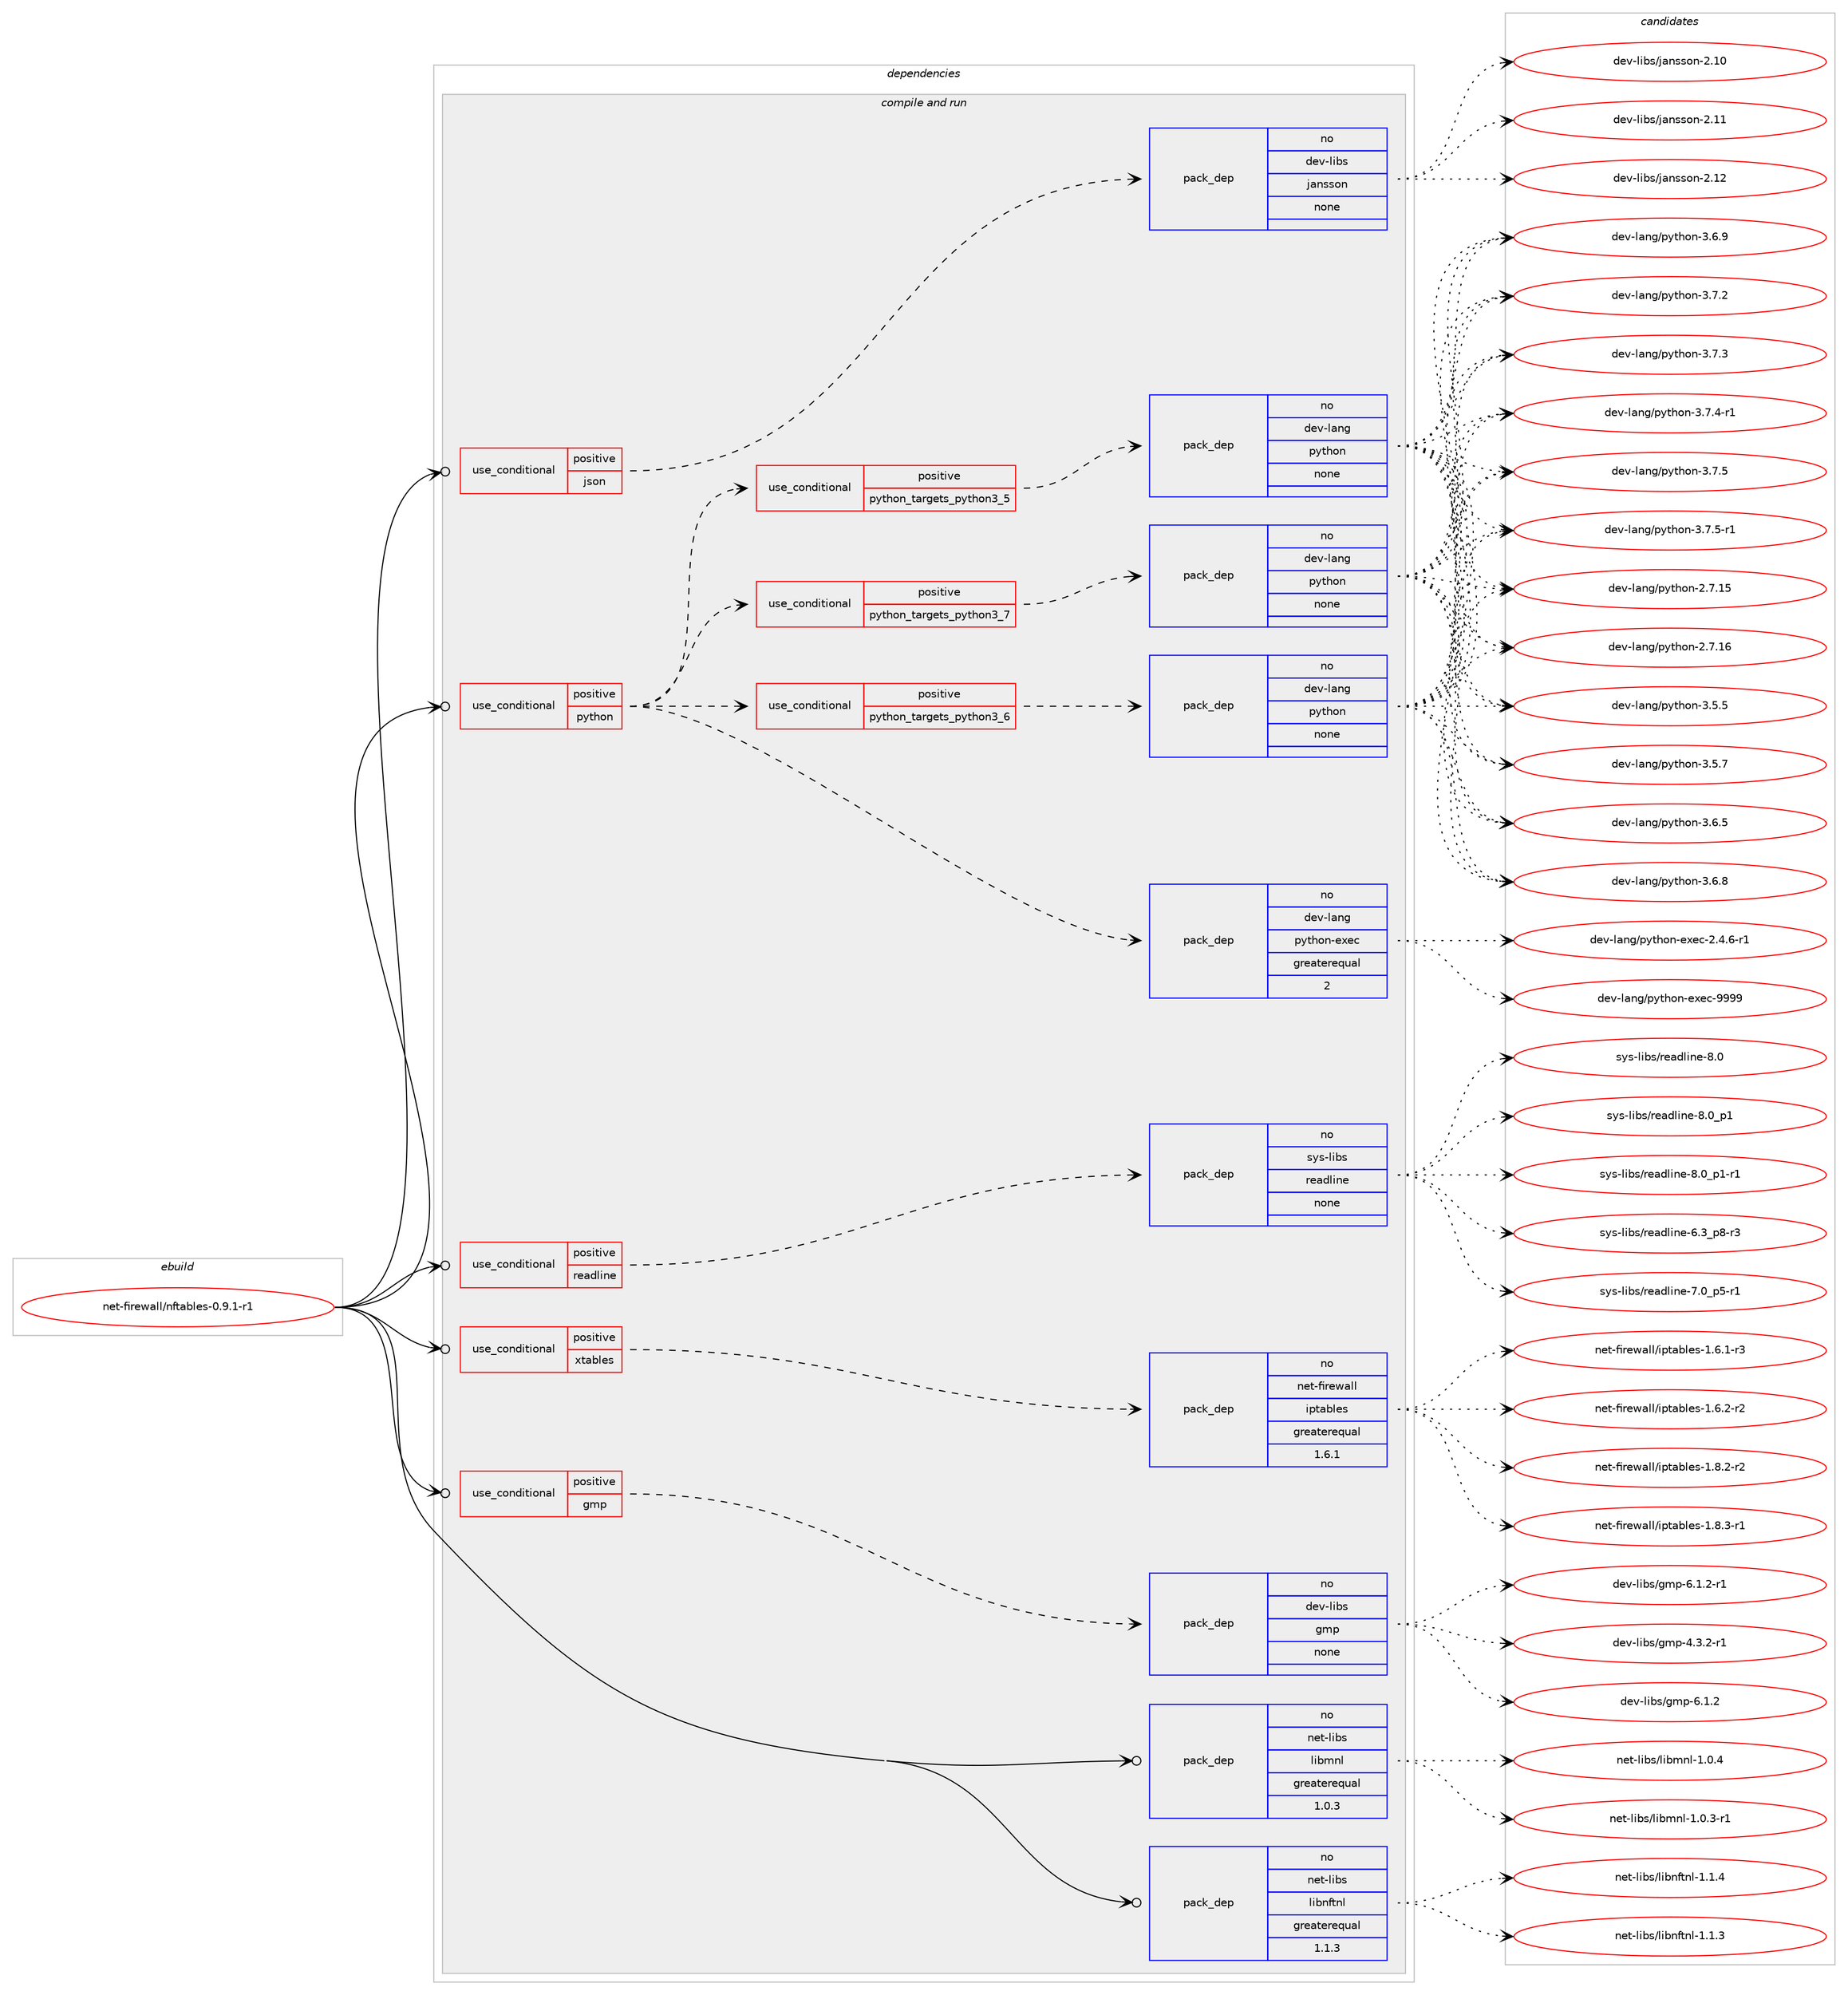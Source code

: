 digraph prolog {

# *************
# Graph options
# *************

newrank=true;
concentrate=true;
compound=true;
graph [rankdir=LR,fontname=Helvetica,fontsize=10,ranksep=1.5];#, ranksep=2.5, nodesep=0.2];
edge  [arrowhead=vee];
node  [fontname=Helvetica,fontsize=10];

# **********
# The ebuild
# **********

subgraph cluster_leftcol {
color=gray;
rank=same;
label=<<i>ebuild</i>>;
id [label="net-firewall/nftables-0.9.1-r1", color=red, width=4, href="../net-firewall/nftables-0.9.1-r1.svg"];
}

# ****************
# The dependencies
# ****************

subgraph cluster_midcol {
color=gray;
label=<<i>dependencies</i>>;
subgraph cluster_compile {
fillcolor="#eeeeee";
style=filled;
label=<<i>compile</i>>;
}
subgraph cluster_compileandrun {
fillcolor="#eeeeee";
style=filled;
label=<<i>compile and run</i>>;
subgraph cond199561 {
dependency819264 [label=<<TABLE BORDER="0" CELLBORDER="1" CELLSPACING="0" CELLPADDING="4"><TR><TD ROWSPAN="3" CELLPADDING="10">use_conditional</TD></TR><TR><TD>positive</TD></TR><TR><TD>gmp</TD></TR></TABLE>>, shape=none, color=red];
subgraph pack605373 {
dependency819265 [label=<<TABLE BORDER="0" CELLBORDER="1" CELLSPACING="0" CELLPADDING="4" WIDTH="220"><TR><TD ROWSPAN="6" CELLPADDING="30">pack_dep</TD></TR><TR><TD WIDTH="110">no</TD></TR><TR><TD>dev-libs</TD></TR><TR><TD>gmp</TD></TR><TR><TD>none</TD></TR><TR><TD></TD></TR></TABLE>>, shape=none, color=blue];
}
dependency819264:e -> dependency819265:w [weight=20,style="dashed",arrowhead="vee"];
}
id:e -> dependency819264:w [weight=20,style="solid",arrowhead="odotvee"];
subgraph cond199562 {
dependency819266 [label=<<TABLE BORDER="0" CELLBORDER="1" CELLSPACING="0" CELLPADDING="4"><TR><TD ROWSPAN="3" CELLPADDING="10">use_conditional</TD></TR><TR><TD>positive</TD></TR><TR><TD>json</TD></TR></TABLE>>, shape=none, color=red];
subgraph pack605374 {
dependency819267 [label=<<TABLE BORDER="0" CELLBORDER="1" CELLSPACING="0" CELLPADDING="4" WIDTH="220"><TR><TD ROWSPAN="6" CELLPADDING="30">pack_dep</TD></TR><TR><TD WIDTH="110">no</TD></TR><TR><TD>dev-libs</TD></TR><TR><TD>jansson</TD></TR><TR><TD>none</TD></TR><TR><TD></TD></TR></TABLE>>, shape=none, color=blue];
}
dependency819266:e -> dependency819267:w [weight=20,style="dashed",arrowhead="vee"];
}
id:e -> dependency819266:w [weight=20,style="solid",arrowhead="odotvee"];
subgraph cond199563 {
dependency819268 [label=<<TABLE BORDER="0" CELLBORDER="1" CELLSPACING="0" CELLPADDING="4"><TR><TD ROWSPAN="3" CELLPADDING="10">use_conditional</TD></TR><TR><TD>positive</TD></TR><TR><TD>python</TD></TR></TABLE>>, shape=none, color=red];
subgraph cond199564 {
dependency819269 [label=<<TABLE BORDER="0" CELLBORDER="1" CELLSPACING="0" CELLPADDING="4"><TR><TD ROWSPAN="3" CELLPADDING="10">use_conditional</TD></TR><TR><TD>positive</TD></TR><TR><TD>python_targets_python3_5</TD></TR></TABLE>>, shape=none, color=red];
subgraph pack605375 {
dependency819270 [label=<<TABLE BORDER="0" CELLBORDER="1" CELLSPACING="0" CELLPADDING="4" WIDTH="220"><TR><TD ROWSPAN="6" CELLPADDING="30">pack_dep</TD></TR><TR><TD WIDTH="110">no</TD></TR><TR><TD>dev-lang</TD></TR><TR><TD>python</TD></TR><TR><TD>none</TD></TR><TR><TD></TD></TR></TABLE>>, shape=none, color=blue];
}
dependency819269:e -> dependency819270:w [weight=20,style="dashed",arrowhead="vee"];
}
dependency819268:e -> dependency819269:w [weight=20,style="dashed",arrowhead="vee"];
subgraph cond199565 {
dependency819271 [label=<<TABLE BORDER="0" CELLBORDER="1" CELLSPACING="0" CELLPADDING="4"><TR><TD ROWSPAN="3" CELLPADDING="10">use_conditional</TD></TR><TR><TD>positive</TD></TR><TR><TD>python_targets_python3_6</TD></TR></TABLE>>, shape=none, color=red];
subgraph pack605376 {
dependency819272 [label=<<TABLE BORDER="0" CELLBORDER="1" CELLSPACING="0" CELLPADDING="4" WIDTH="220"><TR><TD ROWSPAN="6" CELLPADDING="30">pack_dep</TD></TR><TR><TD WIDTH="110">no</TD></TR><TR><TD>dev-lang</TD></TR><TR><TD>python</TD></TR><TR><TD>none</TD></TR><TR><TD></TD></TR></TABLE>>, shape=none, color=blue];
}
dependency819271:e -> dependency819272:w [weight=20,style="dashed",arrowhead="vee"];
}
dependency819268:e -> dependency819271:w [weight=20,style="dashed",arrowhead="vee"];
subgraph cond199566 {
dependency819273 [label=<<TABLE BORDER="0" CELLBORDER="1" CELLSPACING="0" CELLPADDING="4"><TR><TD ROWSPAN="3" CELLPADDING="10">use_conditional</TD></TR><TR><TD>positive</TD></TR><TR><TD>python_targets_python3_7</TD></TR></TABLE>>, shape=none, color=red];
subgraph pack605377 {
dependency819274 [label=<<TABLE BORDER="0" CELLBORDER="1" CELLSPACING="0" CELLPADDING="4" WIDTH="220"><TR><TD ROWSPAN="6" CELLPADDING="30">pack_dep</TD></TR><TR><TD WIDTH="110">no</TD></TR><TR><TD>dev-lang</TD></TR><TR><TD>python</TD></TR><TR><TD>none</TD></TR><TR><TD></TD></TR></TABLE>>, shape=none, color=blue];
}
dependency819273:e -> dependency819274:w [weight=20,style="dashed",arrowhead="vee"];
}
dependency819268:e -> dependency819273:w [weight=20,style="dashed",arrowhead="vee"];
subgraph pack605378 {
dependency819275 [label=<<TABLE BORDER="0" CELLBORDER="1" CELLSPACING="0" CELLPADDING="4" WIDTH="220"><TR><TD ROWSPAN="6" CELLPADDING="30">pack_dep</TD></TR><TR><TD WIDTH="110">no</TD></TR><TR><TD>dev-lang</TD></TR><TR><TD>python-exec</TD></TR><TR><TD>greaterequal</TD></TR><TR><TD>2</TD></TR></TABLE>>, shape=none, color=blue];
}
dependency819268:e -> dependency819275:w [weight=20,style="dashed",arrowhead="vee"];
}
id:e -> dependency819268:w [weight=20,style="solid",arrowhead="odotvee"];
subgraph cond199567 {
dependency819276 [label=<<TABLE BORDER="0" CELLBORDER="1" CELLSPACING="0" CELLPADDING="4"><TR><TD ROWSPAN="3" CELLPADDING="10">use_conditional</TD></TR><TR><TD>positive</TD></TR><TR><TD>readline</TD></TR></TABLE>>, shape=none, color=red];
subgraph pack605379 {
dependency819277 [label=<<TABLE BORDER="0" CELLBORDER="1" CELLSPACING="0" CELLPADDING="4" WIDTH="220"><TR><TD ROWSPAN="6" CELLPADDING="30">pack_dep</TD></TR><TR><TD WIDTH="110">no</TD></TR><TR><TD>sys-libs</TD></TR><TR><TD>readline</TD></TR><TR><TD>none</TD></TR><TR><TD></TD></TR></TABLE>>, shape=none, color=blue];
}
dependency819276:e -> dependency819277:w [weight=20,style="dashed",arrowhead="vee"];
}
id:e -> dependency819276:w [weight=20,style="solid",arrowhead="odotvee"];
subgraph cond199568 {
dependency819278 [label=<<TABLE BORDER="0" CELLBORDER="1" CELLSPACING="0" CELLPADDING="4"><TR><TD ROWSPAN="3" CELLPADDING="10">use_conditional</TD></TR><TR><TD>positive</TD></TR><TR><TD>xtables</TD></TR></TABLE>>, shape=none, color=red];
subgraph pack605380 {
dependency819279 [label=<<TABLE BORDER="0" CELLBORDER="1" CELLSPACING="0" CELLPADDING="4" WIDTH="220"><TR><TD ROWSPAN="6" CELLPADDING="30">pack_dep</TD></TR><TR><TD WIDTH="110">no</TD></TR><TR><TD>net-firewall</TD></TR><TR><TD>iptables</TD></TR><TR><TD>greaterequal</TD></TR><TR><TD>1.6.1</TD></TR></TABLE>>, shape=none, color=blue];
}
dependency819278:e -> dependency819279:w [weight=20,style="dashed",arrowhead="vee"];
}
id:e -> dependency819278:w [weight=20,style="solid",arrowhead="odotvee"];
subgraph pack605381 {
dependency819280 [label=<<TABLE BORDER="0" CELLBORDER="1" CELLSPACING="0" CELLPADDING="4" WIDTH="220"><TR><TD ROWSPAN="6" CELLPADDING="30">pack_dep</TD></TR><TR><TD WIDTH="110">no</TD></TR><TR><TD>net-libs</TD></TR><TR><TD>libmnl</TD></TR><TR><TD>greaterequal</TD></TR><TR><TD>1.0.3</TD></TR></TABLE>>, shape=none, color=blue];
}
id:e -> dependency819280:w [weight=20,style="solid",arrowhead="odotvee"];
subgraph pack605382 {
dependency819281 [label=<<TABLE BORDER="0" CELLBORDER="1" CELLSPACING="0" CELLPADDING="4" WIDTH="220"><TR><TD ROWSPAN="6" CELLPADDING="30">pack_dep</TD></TR><TR><TD WIDTH="110">no</TD></TR><TR><TD>net-libs</TD></TR><TR><TD>libnftnl</TD></TR><TR><TD>greaterequal</TD></TR><TR><TD>1.1.3</TD></TR></TABLE>>, shape=none, color=blue];
}
id:e -> dependency819281:w [weight=20,style="solid",arrowhead="odotvee"];
}
subgraph cluster_run {
fillcolor="#eeeeee";
style=filled;
label=<<i>run</i>>;
}
}

# **************
# The candidates
# **************

subgraph cluster_choices {
rank=same;
color=gray;
label=<<i>candidates</i>>;

subgraph choice605373 {
color=black;
nodesep=1;
choice1001011184510810598115471031091124552465146504511449 [label="dev-libs/gmp-4.3.2-r1", color=red, width=4,href="../dev-libs/gmp-4.3.2-r1.svg"];
choice100101118451081059811547103109112455446494650 [label="dev-libs/gmp-6.1.2", color=red, width=4,href="../dev-libs/gmp-6.1.2.svg"];
choice1001011184510810598115471031091124554464946504511449 [label="dev-libs/gmp-6.1.2-r1", color=red, width=4,href="../dev-libs/gmp-6.1.2-r1.svg"];
dependency819265:e -> choice1001011184510810598115471031091124552465146504511449:w [style=dotted,weight="100"];
dependency819265:e -> choice100101118451081059811547103109112455446494650:w [style=dotted,weight="100"];
dependency819265:e -> choice1001011184510810598115471031091124554464946504511449:w [style=dotted,weight="100"];
}
subgraph choice605374 {
color=black;
nodesep=1;
choice100101118451081059811547106971101151151111104550464948 [label="dev-libs/jansson-2.10", color=red, width=4,href="../dev-libs/jansson-2.10.svg"];
choice100101118451081059811547106971101151151111104550464949 [label="dev-libs/jansson-2.11", color=red, width=4,href="../dev-libs/jansson-2.11.svg"];
choice100101118451081059811547106971101151151111104550464950 [label="dev-libs/jansson-2.12", color=red, width=4,href="../dev-libs/jansson-2.12.svg"];
dependency819267:e -> choice100101118451081059811547106971101151151111104550464948:w [style=dotted,weight="100"];
dependency819267:e -> choice100101118451081059811547106971101151151111104550464949:w [style=dotted,weight="100"];
dependency819267:e -> choice100101118451081059811547106971101151151111104550464950:w [style=dotted,weight="100"];
}
subgraph choice605375 {
color=black;
nodesep=1;
choice10010111845108971101034711212111610411111045504655464953 [label="dev-lang/python-2.7.15", color=red, width=4,href="../dev-lang/python-2.7.15.svg"];
choice10010111845108971101034711212111610411111045504655464954 [label="dev-lang/python-2.7.16", color=red, width=4,href="../dev-lang/python-2.7.16.svg"];
choice100101118451089711010347112121116104111110455146534653 [label="dev-lang/python-3.5.5", color=red, width=4,href="../dev-lang/python-3.5.5.svg"];
choice100101118451089711010347112121116104111110455146534655 [label="dev-lang/python-3.5.7", color=red, width=4,href="../dev-lang/python-3.5.7.svg"];
choice100101118451089711010347112121116104111110455146544653 [label="dev-lang/python-3.6.5", color=red, width=4,href="../dev-lang/python-3.6.5.svg"];
choice100101118451089711010347112121116104111110455146544656 [label="dev-lang/python-3.6.8", color=red, width=4,href="../dev-lang/python-3.6.8.svg"];
choice100101118451089711010347112121116104111110455146544657 [label="dev-lang/python-3.6.9", color=red, width=4,href="../dev-lang/python-3.6.9.svg"];
choice100101118451089711010347112121116104111110455146554650 [label="dev-lang/python-3.7.2", color=red, width=4,href="../dev-lang/python-3.7.2.svg"];
choice100101118451089711010347112121116104111110455146554651 [label="dev-lang/python-3.7.3", color=red, width=4,href="../dev-lang/python-3.7.3.svg"];
choice1001011184510897110103471121211161041111104551465546524511449 [label="dev-lang/python-3.7.4-r1", color=red, width=4,href="../dev-lang/python-3.7.4-r1.svg"];
choice100101118451089711010347112121116104111110455146554653 [label="dev-lang/python-3.7.5", color=red, width=4,href="../dev-lang/python-3.7.5.svg"];
choice1001011184510897110103471121211161041111104551465546534511449 [label="dev-lang/python-3.7.5-r1", color=red, width=4,href="../dev-lang/python-3.7.5-r1.svg"];
dependency819270:e -> choice10010111845108971101034711212111610411111045504655464953:w [style=dotted,weight="100"];
dependency819270:e -> choice10010111845108971101034711212111610411111045504655464954:w [style=dotted,weight="100"];
dependency819270:e -> choice100101118451089711010347112121116104111110455146534653:w [style=dotted,weight="100"];
dependency819270:e -> choice100101118451089711010347112121116104111110455146534655:w [style=dotted,weight="100"];
dependency819270:e -> choice100101118451089711010347112121116104111110455146544653:w [style=dotted,weight="100"];
dependency819270:e -> choice100101118451089711010347112121116104111110455146544656:w [style=dotted,weight="100"];
dependency819270:e -> choice100101118451089711010347112121116104111110455146544657:w [style=dotted,weight="100"];
dependency819270:e -> choice100101118451089711010347112121116104111110455146554650:w [style=dotted,weight="100"];
dependency819270:e -> choice100101118451089711010347112121116104111110455146554651:w [style=dotted,weight="100"];
dependency819270:e -> choice1001011184510897110103471121211161041111104551465546524511449:w [style=dotted,weight="100"];
dependency819270:e -> choice100101118451089711010347112121116104111110455146554653:w [style=dotted,weight="100"];
dependency819270:e -> choice1001011184510897110103471121211161041111104551465546534511449:w [style=dotted,weight="100"];
}
subgraph choice605376 {
color=black;
nodesep=1;
choice10010111845108971101034711212111610411111045504655464953 [label="dev-lang/python-2.7.15", color=red, width=4,href="../dev-lang/python-2.7.15.svg"];
choice10010111845108971101034711212111610411111045504655464954 [label="dev-lang/python-2.7.16", color=red, width=4,href="../dev-lang/python-2.7.16.svg"];
choice100101118451089711010347112121116104111110455146534653 [label="dev-lang/python-3.5.5", color=red, width=4,href="../dev-lang/python-3.5.5.svg"];
choice100101118451089711010347112121116104111110455146534655 [label="dev-lang/python-3.5.7", color=red, width=4,href="../dev-lang/python-3.5.7.svg"];
choice100101118451089711010347112121116104111110455146544653 [label="dev-lang/python-3.6.5", color=red, width=4,href="../dev-lang/python-3.6.5.svg"];
choice100101118451089711010347112121116104111110455146544656 [label="dev-lang/python-3.6.8", color=red, width=4,href="../dev-lang/python-3.6.8.svg"];
choice100101118451089711010347112121116104111110455146544657 [label="dev-lang/python-3.6.9", color=red, width=4,href="../dev-lang/python-3.6.9.svg"];
choice100101118451089711010347112121116104111110455146554650 [label="dev-lang/python-3.7.2", color=red, width=4,href="../dev-lang/python-3.7.2.svg"];
choice100101118451089711010347112121116104111110455146554651 [label="dev-lang/python-3.7.3", color=red, width=4,href="../dev-lang/python-3.7.3.svg"];
choice1001011184510897110103471121211161041111104551465546524511449 [label="dev-lang/python-3.7.4-r1", color=red, width=4,href="../dev-lang/python-3.7.4-r1.svg"];
choice100101118451089711010347112121116104111110455146554653 [label="dev-lang/python-3.7.5", color=red, width=4,href="../dev-lang/python-3.7.5.svg"];
choice1001011184510897110103471121211161041111104551465546534511449 [label="dev-lang/python-3.7.5-r1", color=red, width=4,href="../dev-lang/python-3.7.5-r1.svg"];
dependency819272:e -> choice10010111845108971101034711212111610411111045504655464953:w [style=dotted,weight="100"];
dependency819272:e -> choice10010111845108971101034711212111610411111045504655464954:w [style=dotted,weight="100"];
dependency819272:e -> choice100101118451089711010347112121116104111110455146534653:w [style=dotted,weight="100"];
dependency819272:e -> choice100101118451089711010347112121116104111110455146534655:w [style=dotted,weight="100"];
dependency819272:e -> choice100101118451089711010347112121116104111110455146544653:w [style=dotted,weight="100"];
dependency819272:e -> choice100101118451089711010347112121116104111110455146544656:w [style=dotted,weight="100"];
dependency819272:e -> choice100101118451089711010347112121116104111110455146544657:w [style=dotted,weight="100"];
dependency819272:e -> choice100101118451089711010347112121116104111110455146554650:w [style=dotted,weight="100"];
dependency819272:e -> choice100101118451089711010347112121116104111110455146554651:w [style=dotted,weight="100"];
dependency819272:e -> choice1001011184510897110103471121211161041111104551465546524511449:w [style=dotted,weight="100"];
dependency819272:e -> choice100101118451089711010347112121116104111110455146554653:w [style=dotted,weight="100"];
dependency819272:e -> choice1001011184510897110103471121211161041111104551465546534511449:w [style=dotted,weight="100"];
}
subgraph choice605377 {
color=black;
nodesep=1;
choice10010111845108971101034711212111610411111045504655464953 [label="dev-lang/python-2.7.15", color=red, width=4,href="../dev-lang/python-2.7.15.svg"];
choice10010111845108971101034711212111610411111045504655464954 [label="dev-lang/python-2.7.16", color=red, width=4,href="../dev-lang/python-2.7.16.svg"];
choice100101118451089711010347112121116104111110455146534653 [label="dev-lang/python-3.5.5", color=red, width=4,href="../dev-lang/python-3.5.5.svg"];
choice100101118451089711010347112121116104111110455146534655 [label="dev-lang/python-3.5.7", color=red, width=4,href="../dev-lang/python-3.5.7.svg"];
choice100101118451089711010347112121116104111110455146544653 [label="dev-lang/python-3.6.5", color=red, width=4,href="../dev-lang/python-3.6.5.svg"];
choice100101118451089711010347112121116104111110455146544656 [label="dev-lang/python-3.6.8", color=red, width=4,href="../dev-lang/python-3.6.8.svg"];
choice100101118451089711010347112121116104111110455146544657 [label="dev-lang/python-3.6.9", color=red, width=4,href="../dev-lang/python-3.6.9.svg"];
choice100101118451089711010347112121116104111110455146554650 [label="dev-lang/python-3.7.2", color=red, width=4,href="../dev-lang/python-3.7.2.svg"];
choice100101118451089711010347112121116104111110455146554651 [label="dev-lang/python-3.7.3", color=red, width=4,href="../dev-lang/python-3.7.3.svg"];
choice1001011184510897110103471121211161041111104551465546524511449 [label="dev-lang/python-3.7.4-r1", color=red, width=4,href="../dev-lang/python-3.7.4-r1.svg"];
choice100101118451089711010347112121116104111110455146554653 [label="dev-lang/python-3.7.5", color=red, width=4,href="../dev-lang/python-3.7.5.svg"];
choice1001011184510897110103471121211161041111104551465546534511449 [label="dev-lang/python-3.7.5-r1", color=red, width=4,href="../dev-lang/python-3.7.5-r1.svg"];
dependency819274:e -> choice10010111845108971101034711212111610411111045504655464953:w [style=dotted,weight="100"];
dependency819274:e -> choice10010111845108971101034711212111610411111045504655464954:w [style=dotted,weight="100"];
dependency819274:e -> choice100101118451089711010347112121116104111110455146534653:w [style=dotted,weight="100"];
dependency819274:e -> choice100101118451089711010347112121116104111110455146534655:w [style=dotted,weight="100"];
dependency819274:e -> choice100101118451089711010347112121116104111110455146544653:w [style=dotted,weight="100"];
dependency819274:e -> choice100101118451089711010347112121116104111110455146544656:w [style=dotted,weight="100"];
dependency819274:e -> choice100101118451089711010347112121116104111110455146544657:w [style=dotted,weight="100"];
dependency819274:e -> choice100101118451089711010347112121116104111110455146554650:w [style=dotted,weight="100"];
dependency819274:e -> choice100101118451089711010347112121116104111110455146554651:w [style=dotted,weight="100"];
dependency819274:e -> choice1001011184510897110103471121211161041111104551465546524511449:w [style=dotted,weight="100"];
dependency819274:e -> choice100101118451089711010347112121116104111110455146554653:w [style=dotted,weight="100"];
dependency819274:e -> choice1001011184510897110103471121211161041111104551465546534511449:w [style=dotted,weight="100"];
}
subgraph choice605378 {
color=black;
nodesep=1;
choice10010111845108971101034711212111610411111045101120101994550465246544511449 [label="dev-lang/python-exec-2.4.6-r1", color=red, width=4,href="../dev-lang/python-exec-2.4.6-r1.svg"];
choice10010111845108971101034711212111610411111045101120101994557575757 [label="dev-lang/python-exec-9999", color=red, width=4,href="../dev-lang/python-exec-9999.svg"];
dependency819275:e -> choice10010111845108971101034711212111610411111045101120101994550465246544511449:w [style=dotted,weight="100"];
dependency819275:e -> choice10010111845108971101034711212111610411111045101120101994557575757:w [style=dotted,weight="100"];
}
subgraph choice605379 {
color=black;
nodesep=1;
choice115121115451081059811547114101971001081051101014554465195112564511451 [label="sys-libs/readline-6.3_p8-r3", color=red, width=4,href="../sys-libs/readline-6.3_p8-r3.svg"];
choice115121115451081059811547114101971001081051101014555464895112534511449 [label="sys-libs/readline-7.0_p5-r1", color=red, width=4,href="../sys-libs/readline-7.0_p5-r1.svg"];
choice1151211154510810598115471141019710010810511010145564648 [label="sys-libs/readline-8.0", color=red, width=4,href="../sys-libs/readline-8.0.svg"];
choice11512111545108105981154711410197100108105110101455646489511249 [label="sys-libs/readline-8.0_p1", color=red, width=4,href="../sys-libs/readline-8.0_p1.svg"];
choice115121115451081059811547114101971001081051101014556464895112494511449 [label="sys-libs/readline-8.0_p1-r1", color=red, width=4,href="../sys-libs/readline-8.0_p1-r1.svg"];
dependency819277:e -> choice115121115451081059811547114101971001081051101014554465195112564511451:w [style=dotted,weight="100"];
dependency819277:e -> choice115121115451081059811547114101971001081051101014555464895112534511449:w [style=dotted,weight="100"];
dependency819277:e -> choice1151211154510810598115471141019710010810511010145564648:w [style=dotted,weight="100"];
dependency819277:e -> choice11512111545108105981154711410197100108105110101455646489511249:w [style=dotted,weight="100"];
dependency819277:e -> choice115121115451081059811547114101971001081051101014556464895112494511449:w [style=dotted,weight="100"];
}
subgraph choice605380 {
color=black;
nodesep=1;
choice11010111645102105114101119971081084710511211697981081011154549465446494511451 [label="net-firewall/iptables-1.6.1-r3", color=red, width=4,href="../net-firewall/iptables-1.6.1-r3.svg"];
choice11010111645102105114101119971081084710511211697981081011154549465446504511450 [label="net-firewall/iptables-1.6.2-r2", color=red, width=4,href="../net-firewall/iptables-1.6.2-r2.svg"];
choice11010111645102105114101119971081084710511211697981081011154549465646504511450 [label="net-firewall/iptables-1.8.2-r2", color=red, width=4,href="../net-firewall/iptables-1.8.2-r2.svg"];
choice11010111645102105114101119971081084710511211697981081011154549465646514511449 [label="net-firewall/iptables-1.8.3-r1", color=red, width=4,href="../net-firewall/iptables-1.8.3-r1.svg"];
dependency819279:e -> choice11010111645102105114101119971081084710511211697981081011154549465446494511451:w [style=dotted,weight="100"];
dependency819279:e -> choice11010111645102105114101119971081084710511211697981081011154549465446504511450:w [style=dotted,weight="100"];
dependency819279:e -> choice11010111645102105114101119971081084710511211697981081011154549465646504511450:w [style=dotted,weight="100"];
dependency819279:e -> choice11010111645102105114101119971081084710511211697981081011154549465646514511449:w [style=dotted,weight="100"];
}
subgraph choice605381 {
color=black;
nodesep=1;
choice110101116451081059811547108105981091101084549464846514511449 [label="net-libs/libmnl-1.0.3-r1", color=red, width=4,href="../net-libs/libmnl-1.0.3-r1.svg"];
choice11010111645108105981154710810598109110108454946484652 [label="net-libs/libmnl-1.0.4", color=red, width=4,href="../net-libs/libmnl-1.0.4.svg"];
dependency819280:e -> choice110101116451081059811547108105981091101084549464846514511449:w [style=dotted,weight="100"];
dependency819280:e -> choice11010111645108105981154710810598109110108454946484652:w [style=dotted,weight="100"];
}
subgraph choice605382 {
color=black;
nodesep=1;
choice11010111645108105981154710810598110102116110108454946494651 [label="net-libs/libnftnl-1.1.3", color=red, width=4,href="../net-libs/libnftnl-1.1.3.svg"];
choice11010111645108105981154710810598110102116110108454946494652 [label="net-libs/libnftnl-1.1.4", color=red, width=4,href="../net-libs/libnftnl-1.1.4.svg"];
dependency819281:e -> choice11010111645108105981154710810598110102116110108454946494651:w [style=dotted,weight="100"];
dependency819281:e -> choice11010111645108105981154710810598110102116110108454946494652:w [style=dotted,weight="100"];
}
}

}
